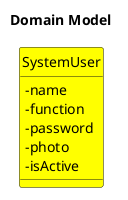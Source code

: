 @startuml
left to right direction
hide circle
skinparam classAttributeIconSize 0


title Domain Model


'Project Aggregate:--------------------------------------------------
class SystemUser #Yellow{
- name
- function
- password
- photo
- isActive
}

@enduml